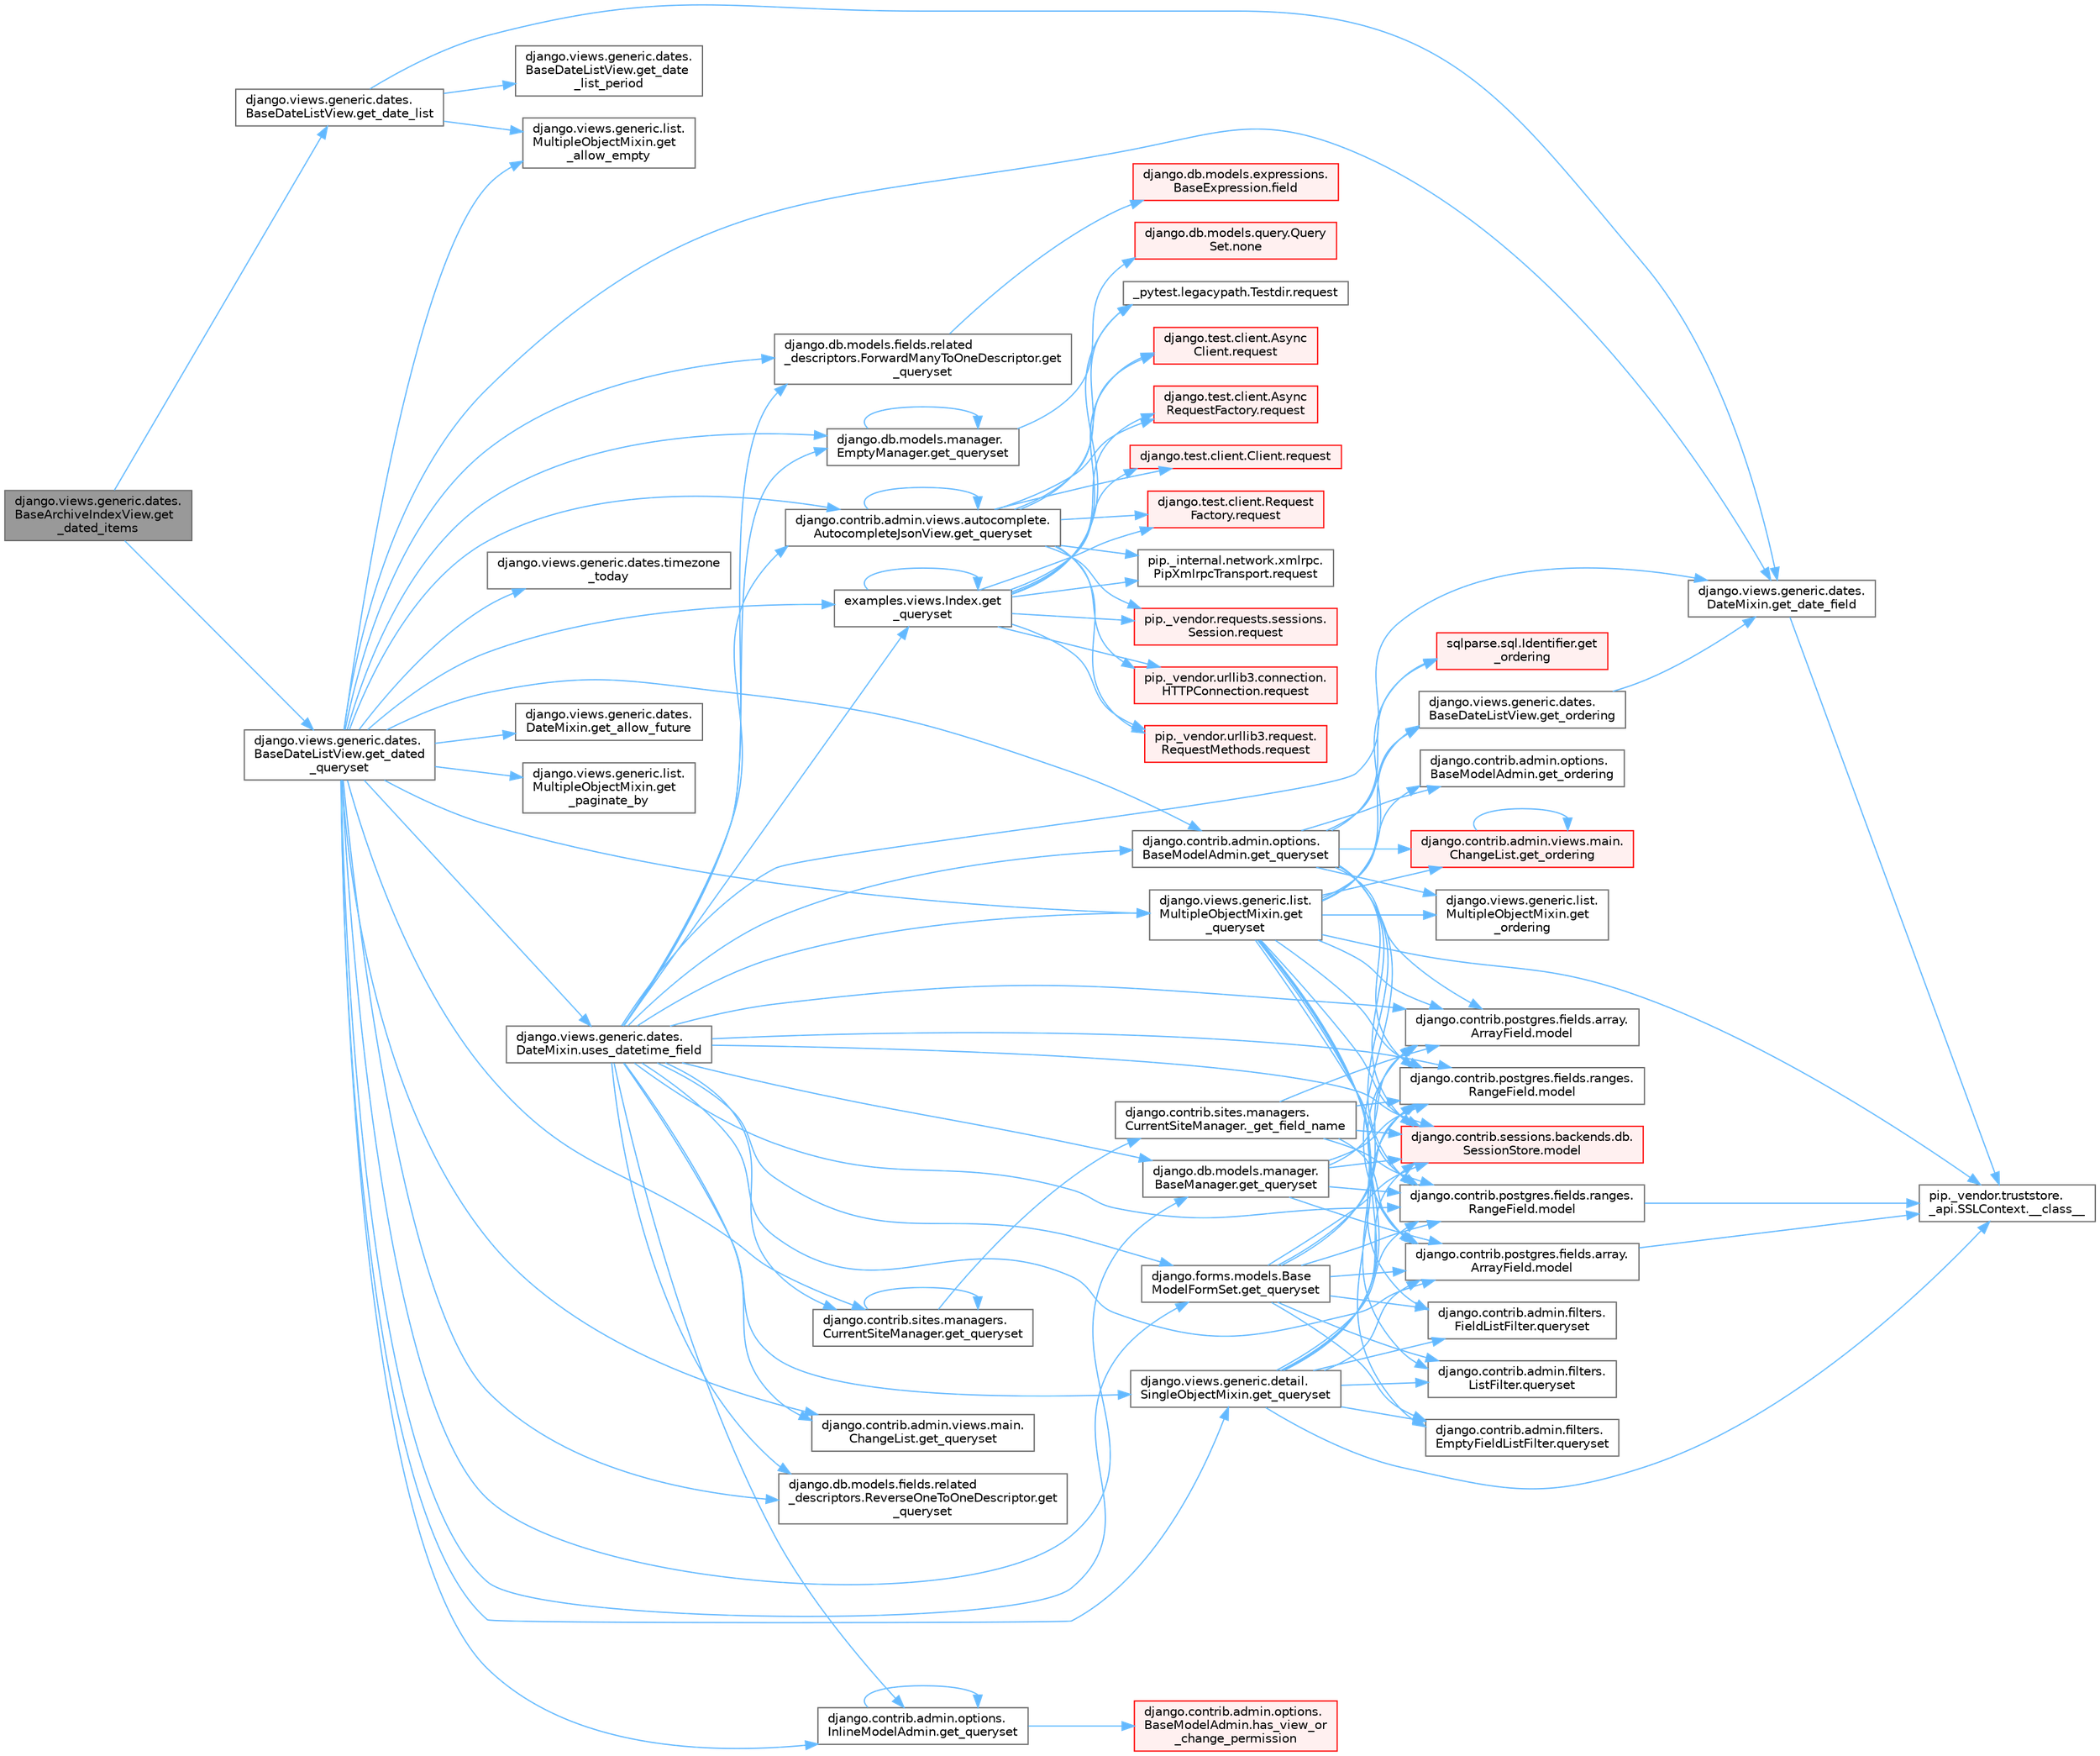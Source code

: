 digraph "django.views.generic.dates.BaseArchiveIndexView.get_dated_items"
{
 // LATEX_PDF_SIZE
  bgcolor="transparent";
  edge [fontname=Helvetica,fontsize=10,labelfontname=Helvetica,labelfontsize=10];
  node [fontname=Helvetica,fontsize=10,shape=box,height=0.2,width=0.4];
  rankdir="LR";
  Node1 [id="Node000001",label="django.views.generic.dates.\lBaseArchiveIndexView.get\l_dated_items",height=0.2,width=0.4,color="gray40", fillcolor="grey60", style="filled", fontcolor="black",tooltip=" "];
  Node1 -> Node2 [id="edge1_Node000001_Node000002",color="steelblue1",style="solid",tooltip=" "];
  Node2 [id="Node000002",label="django.views.generic.dates.\lBaseDateListView.get_date_list",height=0.2,width=0.4,color="grey40", fillcolor="white", style="filled",URL="$classdjango_1_1views_1_1generic_1_1dates_1_1_base_date_list_view.html#a21e3b6e4007ef1b16b4df8bd6c0e7b23",tooltip=" "];
  Node2 -> Node3 [id="edge2_Node000002_Node000003",color="steelblue1",style="solid",tooltip=" "];
  Node3 [id="Node000003",label="django.views.generic.list.\lMultipleObjectMixin.get\l_allow_empty",height=0.2,width=0.4,color="grey40", fillcolor="white", style="filled",URL="$classdjango_1_1views_1_1generic_1_1list_1_1_multiple_object_mixin.html#a347b703be63d88adfc30295fa8d27182",tooltip=" "];
  Node2 -> Node4 [id="edge3_Node000002_Node000004",color="steelblue1",style="solid",tooltip=" "];
  Node4 [id="Node000004",label="django.views.generic.dates.\lDateMixin.get_date_field",height=0.2,width=0.4,color="grey40", fillcolor="white", style="filled",URL="$classdjango_1_1views_1_1generic_1_1dates_1_1_date_mixin.html#a5effe594d56a85727190cc91ef894526",tooltip=" "];
  Node4 -> Node5 [id="edge4_Node000004_Node000005",color="steelblue1",style="solid",tooltip=" "];
  Node5 [id="Node000005",label="pip._vendor.truststore.\l_api.SSLContext.__class__",height=0.2,width=0.4,color="grey40", fillcolor="white", style="filled",URL="$classpip_1_1__vendor_1_1truststore_1_1__api_1_1_s_s_l_context.html#a530861514f31eabaa3f513557d6e66de",tooltip=" "];
  Node2 -> Node6 [id="edge5_Node000002_Node000006",color="steelblue1",style="solid",tooltip=" "];
  Node6 [id="Node000006",label="django.views.generic.dates.\lBaseDateListView.get_date\l_list_period",height=0.2,width=0.4,color="grey40", fillcolor="white", style="filled",URL="$classdjango_1_1views_1_1generic_1_1dates_1_1_base_date_list_view.html#a1543c0008100557849dea25620246e2a",tooltip=" "];
  Node1 -> Node7 [id="edge6_Node000001_Node000007",color="steelblue1",style="solid",tooltip=" "];
  Node7 [id="Node000007",label="django.views.generic.dates.\lBaseDateListView.get_dated\l_queryset",height=0.2,width=0.4,color="grey40", fillcolor="white", style="filled",URL="$classdjango_1_1views_1_1generic_1_1dates_1_1_base_date_list_view.html#ad97300c63f99eef4ed95aa9d8f73520b",tooltip=" "];
  Node7 -> Node3 [id="edge7_Node000007_Node000003",color="steelblue1",style="solid",tooltip=" "];
  Node7 -> Node8 [id="edge8_Node000007_Node000008",color="steelblue1",style="solid",tooltip=" "];
  Node8 [id="Node000008",label="django.views.generic.dates.\lDateMixin.get_allow_future",height=0.2,width=0.4,color="grey40", fillcolor="white", style="filled",URL="$classdjango_1_1views_1_1generic_1_1dates_1_1_date_mixin.html#a51b9feb091392d6570890a63779c1e6b",tooltip=" "];
  Node7 -> Node4 [id="edge9_Node000007_Node000004",color="steelblue1",style="solid",tooltip=" "];
  Node7 -> Node9 [id="edge10_Node000007_Node000009",color="steelblue1",style="solid",tooltip=" "];
  Node9 [id="Node000009",label="django.views.generic.list.\lMultipleObjectMixin.get\l_paginate_by",height=0.2,width=0.4,color="grey40", fillcolor="white", style="filled",URL="$classdjango_1_1views_1_1generic_1_1list_1_1_multiple_object_mixin.html#ad3b109e59587ffd419177e4861455cc4",tooltip=" "];
  Node7 -> Node10 [id="edge11_Node000007_Node000010",color="steelblue1",style="solid",tooltip=" "];
  Node10 [id="Node000010",label="django.contrib.admin.options.\lBaseModelAdmin.get_queryset",height=0.2,width=0.4,color="grey40", fillcolor="white", style="filled",URL="$classdjango_1_1contrib_1_1admin_1_1options_1_1_base_model_admin.html#a785da85de69766ce5f736de0e4de80c5",tooltip=" "];
  Node10 -> Node11 [id="edge12_Node000010_Node000011",color="steelblue1",style="solid",tooltip=" "];
  Node11 [id="Node000011",label="django.contrib.admin.options.\lBaseModelAdmin.get_ordering",height=0.2,width=0.4,color="grey40", fillcolor="white", style="filled",URL="$classdjango_1_1contrib_1_1admin_1_1options_1_1_base_model_admin.html#a8b06248f6c601bed9bcfc951f653cb72",tooltip=" "];
  Node10 -> Node12 [id="edge13_Node000010_Node000012",color="steelblue1",style="solid",tooltip=" "];
  Node12 [id="Node000012",label="django.contrib.admin.views.main.\lChangeList.get_ordering",height=0.2,width=0.4,color="red", fillcolor="#FFF0F0", style="filled",URL="$classdjango_1_1contrib_1_1admin_1_1views_1_1main_1_1_change_list.html#a87413968b7e496bc20cdc428329a8f93",tooltip=" "];
  Node12 -> Node12 [id="edge14_Node000012_Node000012",color="steelblue1",style="solid",tooltip=" "];
  Node10 -> Node23 [id="edge15_Node000010_Node000023",color="steelblue1",style="solid",tooltip=" "];
  Node23 [id="Node000023",label="django.views.generic.dates.\lBaseDateListView.get_ordering",height=0.2,width=0.4,color="grey40", fillcolor="white", style="filled",URL="$classdjango_1_1views_1_1generic_1_1dates_1_1_base_date_list_view.html#a0ec2128f4273a0b80fa32b44d71725ea",tooltip=" "];
  Node23 -> Node4 [id="edge16_Node000023_Node000004",color="steelblue1",style="solid",tooltip=" "];
  Node10 -> Node24 [id="edge17_Node000010_Node000024",color="steelblue1",style="solid",tooltip=" "];
  Node24 [id="Node000024",label="django.views.generic.list.\lMultipleObjectMixin.get\l_ordering",height=0.2,width=0.4,color="grey40", fillcolor="white", style="filled",URL="$classdjango_1_1views_1_1generic_1_1list_1_1_multiple_object_mixin.html#a8ba6071eb9a7bab04795550b0a3628c6",tooltip=" "];
  Node10 -> Node25 [id="edge18_Node000010_Node000025",color="steelblue1",style="solid",tooltip=" "];
  Node25 [id="Node000025",label="sqlparse.sql.Identifier.get\l_ordering",height=0.2,width=0.4,color="red", fillcolor="#FFF0F0", style="filled",URL="$classsqlparse_1_1sql_1_1_identifier.html#a6e06ea438171fb096466ae06a2b2f69f",tooltip=" "];
  Node10 -> Node16 [id="edge19_Node000010_Node000016",color="steelblue1",style="solid",tooltip=" "];
  Node16 [id="Node000016",label="django.contrib.postgres.fields.array.\lArrayField.model",height=0.2,width=0.4,color="grey40", fillcolor="white", style="filled",URL="$classdjango_1_1contrib_1_1postgres_1_1fields_1_1array_1_1_array_field.html#a4402eef4c4784e00671c9f229481f4c1",tooltip=" "];
  Node16 -> Node5 [id="edge20_Node000016_Node000005",color="steelblue1",style="solid",tooltip=" "];
  Node10 -> Node17 [id="edge21_Node000010_Node000017",color="steelblue1",style="solid",tooltip=" "];
  Node17 [id="Node000017",label="django.contrib.postgres.fields.array.\lArrayField.model",height=0.2,width=0.4,color="grey40", fillcolor="white", style="filled",URL="$classdjango_1_1contrib_1_1postgres_1_1fields_1_1array_1_1_array_field.html#a50a2796de85f960ca282b56ef2d9446c",tooltip=" "];
  Node10 -> Node18 [id="edge22_Node000010_Node000018",color="steelblue1",style="solid",tooltip=" "];
  Node18 [id="Node000018",label="django.contrib.postgres.fields.ranges.\lRangeField.model",height=0.2,width=0.4,color="grey40", fillcolor="white", style="filled",URL="$classdjango_1_1contrib_1_1postgres_1_1fields_1_1ranges_1_1_range_field.html#aa38c2bbd1bad0c8f9b0315ee468867a2",tooltip=" "];
  Node18 -> Node5 [id="edge23_Node000018_Node000005",color="steelblue1",style="solid",tooltip=" "];
  Node10 -> Node19 [id="edge24_Node000010_Node000019",color="steelblue1",style="solid",tooltip=" "];
  Node19 [id="Node000019",label="django.contrib.postgres.fields.ranges.\lRangeField.model",height=0.2,width=0.4,color="grey40", fillcolor="white", style="filled",URL="$classdjango_1_1contrib_1_1postgres_1_1fields_1_1ranges_1_1_range_field.html#a91b36827f010affd1ff89569cf40d1af",tooltip=" "];
  Node10 -> Node20 [id="edge25_Node000010_Node000020",color="steelblue1",style="solid",tooltip=" "];
  Node20 [id="Node000020",label="django.contrib.sessions.backends.db.\lSessionStore.model",height=0.2,width=0.4,color="red", fillcolor="#FFF0F0", style="filled",URL="$classdjango_1_1contrib_1_1sessions_1_1backends_1_1db_1_1_session_store.html#af52cfb4371af389c8bd4a6780274c403",tooltip=" "];
  Node7 -> Node28 [id="edge26_Node000007_Node000028",color="steelblue1",style="solid",tooltip=" "];
  Node28 [id="Node000028",label="django.contrib.admin.options.\lInlineModelAdmin.get_queryset",height=0.2,width=0.4,color="grey40", fillcolor="white", style="filled",URL="$classdjango_1_1contrib_1_1admin_1_1options_1_1_inline_model_admin.html#a9248f5d82a336087e911b7ebc8729ffd",tooltip=" "];
  Node28 -> Node28 [id="edge27_Node000028_Node000028",color="steelblue1",style="solid",tooltip=" "];
  Node28 -> Node29 [id="edge28_Node000028_Node000029",color="steelblue1",style="solid",tooltip=" "];
  Node29 [id="Node000029",label="django.contrib.admin.options.\lBaseModelAdmin.has_view_or\l_change_permission",height=0.2,width=0.4,color="red", fillcolor="#FFF0F0", style="filled",URL="$classdjango_1_1contrib_1_1admin_1_1options_1_1_base_model_admin.html#a218c5fb68fadfcf6e8e49172ad1d317c",tooltip=" "];
  Node7 -> Node35 [id="edge29_Node000007_Node000035",color="steelblue1",style="solid",tooltip=" "];
  Node35 [id="Node000035",label="django.contrib.admin.views.autocomplete.\lAutocompleteJsonView.get_queryset",height=0.2,width=0.4,color="grey40", fillcolor="white", style="filled",URL="$classdjango_1_1contrib_1_1admin_1_1views_1_1autocomplete_1_1_autocomplete_json_view.html#a6eb5abbd3b2e8b252a4ce9ca2680f3d3",tooltip=" "];
  Node35 -> Node35 [id="edge30_Node000035_Node000035",color="steelblue1",style="solid",tooltip=" "];
  Node35 -> Node36 [id="edge31_Node000035_Node000036",color="steelblue1",style="solid",tooltip=" "];
  Node36 [id="Node000036",label="_pytest.legacypath.Testdir.request",height=0.2,width=0.4,color="grey40", fillcolor="white", style="filled",URL="$class__pytest_1_1legacypath_1_1_testdir.html#a0e10c900efcd764da85254119e4d64c4",tooltip=" "];
  Node35 -> Node37 [id="edge32_Node000035_Node000037",color="steelblue1",style="solid",tooltip=" "];
  Node37 [id="Node000037",label="django.test.client.Async\lClient.request",height=0.2,width=0.4,color="red", fillcolor="#FFF0F0", style="filled",URL="$classdjango_1_1test_1_1client_1_1_async_client.html#a891cc2f6b81dcf3583bbbde8d21a713a",tooltip=" "];
  Node35 -> Node39 [id="edge33_Node000035_Node000039",color="steelblue1",style="solid",tooltip=" "];
  Node39 [id="Node000039",label="django.test.client.Async\lRequestFactory.request",height=0.2,width=0.4,color="red", fillcolor="#FFF0F0", style="filled",URL="$classdjango_1_1test_1_1client_1_1_async_request_factory.html#aab026845547a4c2d9203b8710b90f6cd",tooltip=" "];
  Node35 -> Node40 [id="edge34_Node000035_Node000040",color="steelblue1",style="solid",tooltip=" "];
  Node40 [id="Node000040",label="django.test.client.Client.request",height=0.2,width=0.4,color="red", fillcolor="#FFF0F0", style="filled",URL="$classdjango_1_1test_1_1client_1_1_client.html#a2f51c5251142ab6503937051936e33fa",tooltip=" "];
  Node35 -> Node495 [id="edge35_Node000035_Node000495",color="steelblue1",style="solid",tooltip=" "];
  Node495 [id="Node000495",label="django.test.client.Request\lFactory.request",height=0.2,width=0.4,color="red", fillcolor="#FFF0F0", style="filled",URL="$classdjango_1_1test_1_1client_1_1_request_factory.html#adae411ab0df6839c5364b647e4dc63ad",tooltip=" "];
  Node35 -> Node496 [id="edge36_Node000035_Node000496",color="steelblue1",style="solid",tooltip=" "];
  Node496 [id="Node000496",label="pip._internal.network.xmlrpc.\lPipXmlrpcTransport.request",height=0.2,width=0.4,color="grey40", fillcolor="white", style="filled",URL="$classpip_1_1__internal_1_1network_1_1xmlrpc_1_1_pip_xmlrpc_transport.html#a91d1ed180fbf8bcc25f6747a72614c5f",tooltip=" "];
  Node35 -> Node497 [id="edge37_Node000035_Node000497",color="steelblue1",style="solid",tooltip=" "];
  Node497 [id="Node000497",label="pip._vendor.requests.sessions.\lSession.request",height=0.2,width=0.4,color="red", fillcolor="#FFF0F0", style="filled",URL="$classpip_1_1__vendor_1_1requests_1_1sessions_1_1_session.html#a3dddfa16e93faa1a1a553936d913482b",tooltip=" "];
  Node35 -> Node1013 [id="edge38_Node000035_Node001013",color="steelblue1",style="solid",tooltip=" "];
  Node1013 [id="Node001013",label="pip._vendor.urllib3.connection.\lHTTPConnection.request",height=0.2,width=0.4,color="red", fillcolor="#FFF0F0", style="filled",URL="$classpip_1_1__vendor_1_1urllib3_1_1connection_1_1_h_t_t_p_connection.html#a67e552c4d242e4169bdf7319269a417f",tooltip=" "];
  Node35 -> Node1015 [id="edge39_Node000035_Node001015",color="steelblue1",style="solid",tooltip=" "];
  Node1015 [id="Node001015",label="pip._vendor.urllib3.request.\lRequestMethods.request",height=0.2,width=0.4,color="red", fillcolor="#FFF0F0", style="filled",URL="$classpip_1_1__vendor_1_1urllib3_1_1request_1_1_request_methods.html#a73541f2f0edc7df7413b043e33c69e7f",tooltip=" "];
  Node7 -> Node2831 [id="edge40_Node000007_Node002831",color="steelblue1",style="solid",tooltip=" "];
  Node2831 [id="Node002831",label="django.contrib.admin.views.main.\lChangeList.get_queryset",height=0.2,width=0.4,color="grey40", fillcolor="white", style="filled",URL="$classdjango_1_1contrib_1_1admin_1_1views_1_1main_1_1_change_list.html#a269abeb8e01762183e40a5133a41151d",tooltip=" "];
  Node7 -> Node2832 [id="edge41_Node000007_Node002832",color="steelblue1",style="solid",tooltip=" "];
  Node2832 [id="Node002832",label="django.contrib.sites.managers.\lCurrentSiteManager.get_queryset",height=0.2,width=0.4,color="grey40", fillcolor="white", style="filled",URL="$classdjango_1_1contrib_1_1sites_1_1managers_1_1_current_site_manager.html#a1889434ddf70c93854e44489319c1a1f",tooltip=" "];
  Node2832 -> Node1158 [id="edge42_Node002832_Node001158",color="steelblue1",style="solid",tooltip=" "];
  Node1158 [id="Node001158",label="django.contrib.sites.managers.\lCurrentSiteManager._get_field_name",height=0.2,width=0.4,color="grey40", fillcolor="white", style="filled",URL="$classdjango_1_1contrib_1_1sites_1_1managers_1_1_current_site_manager.html#a6681f04ed527ed7f580a8c6330a97cd4",tooltip=" "];
  Node1158 -> Node16 [id="edge43_Node001158_Node000016",color="steelblue1",style="solid",tooltip=" "];
  Node1158 -> Node17 [id="edge44_Node001158_Node000017",color="steelblue1",style="solid",tooltip=" "];
  Node1158 -> Node18 [id="edge45_Node001158_Node000018",color="steelblue1",style="solid",tooltip=" "];
  Node1158 -> Node19 [id="edge46_Node001158_Node000019",color="steelblue1",style="solid",tooltip=" "];
  Node1158 -> Node20 [id="edge47_Node001158_Node000020",color="steelblue1",style="solid",tooltip=" "];
  Node2832 -> Node2832 [id="edge48_Node002832_Node002832",color="steelblue1",style="solid",tooltip=" "];
  Node7 -> Node2833 [id="edge49_Node000007_Node002833",color="steelblue1",style="solid",tooltip=" "];
  Node2833 [id="Node002833",label="django.db.models.fields.related\l_descriptors.ForwardManyToOneDescriptor.get\l_queryset",height=0.2,width=0.4,color="grey40", fillcolor="white", style="filled",URL="$classdjango_1_1db_1_1models_1_1fields_1_1related__descriptors_1_1_forward_many_to_one_descriptor.html#aac7cf3069f240b0e4553d803b419cf7d",tooltip=" "];
  Node2833 -> Node43 [id="edge50_Node002833_Node000043",color="steelblue1",style="solid",tooltip=" "];
  Node43 [id="Node000043",label="django.db.models.expressions.\lBaseExpression.field",height=0.2,width=0.4,color="red", fillcolor="#FFF0F0", style="filled",URL="$classdjango_1_1db_1_1models_1_1expressions_1_1_base_expression.html#a70aeb35391ada82c2e9f02b1c3ac150c",tooltip=" "];
  Node7 -> Node2834 [id="edge51_Node000007_Node002834",color="steelblue1",style="solid",tooltip=" "];
  Node2834 [id="Node002834",label="django.db.models.fields.related\l_descriptors.ReverseOneToOneDescriptor.get\l_queryset",height=0.2,width=0.4,color="grey40", fillcolor="white", style="filled",URL="$classdjango_1_1db_1_1models_1_1fields_1_1related__descriptors_1_1_reverse_one_to_one_descriptor.html#a04bede0cb722d44ace129e00e85081a3",tooltip=" "];
  Node7 -> Node2835 [id="edge52_Node000007_Node002835",color="steelblue1",style="solid",tooltip=" "];
  Node2835 [id="Node002835",label="django.db.models.manager.\lBaseManager.get_queryset",height=0.2,width=0.4,color="grey40", fillcolor="white", style="filled",URL="$classdjango_1_1db_1_1models_1_1manager_1_1_base_manager.html#a358c9a085a30a278b31e784dac7a52ef",tooltip="PROXIES TO QUERYSET #."];
  Node2835 -> Node16 [id="edge53_Node002835_Node000016",color="steelblue1",style="solid",tooltip=" "];
  Node2835 -> Node17 [id="edge54_Node002835_Node000017",color="steelblue1",style="solid",tooltip=" "];
  Node2835 -> Node18 [id="edge55_Node002835_Node000018",color="steelblue1",style="solid",tooltip=" "];
  Node2835 -> Node19 [id="edge56_Node002835_Node000019",color="steelblue1",style="solid",tooltip=" "];
  Node2835 -> Node20 [id="edge57_Node002835_Node000020",color="steelblue1",style="solid",tooltip=" "];
  Node7 -> Node2836 [id="edge58_Node000007_Node002836",color="steelblue1",style="solid",tooltip=" "];
  Node2836 [id="Node002836",label="django.db.models.manager.\lEmptyManager.get_queryset",height=0.2,width=0.4,color="grey40", fillcolor="white", style="filled",URL="$classdjango_1_1db_1_1models_1_1manager_1_1_empty_manager.html#a2a2df8fcd071f937c6ee484d4ee1d539",tooltip=" "];
  Node2836 -> Node2836 [id="edge59_Node002836_Node002836",color="steelblue1",style="solid",tooltip=" "];
  Node2836 -> Node2837 [id="edge60_Node002836_Node002837",color="steelblue1",style="solid",tooltip=" "];
  Node2837 [id="Node002837",label="django.db.models.query.Query\lSet.none",height=0.2,width=0.4,color="red", fillcolor="#FFF0F0", style="filled",URL="$classdjango_1_1db_1_1models_1_1query_1_1_query_set.html#ad50a9f1d2c26774f89ed67b270a28b4c",tooltip=" "];
  Node7 -> Node2838 [id="edge61_Node000007_Node002838",color="steelblue1",style="solid",tooltip=" "];
  Node2838 [id="Node002838",label="django.forms.models.Base\lModelFormSet.get_queryset",height=0.2,width=0.4,color="grey40", fillcolor="white", style="filled",URL="$classdjango_1_1forms_1_1models_1_1_base_model_form_set.html#adbf92e8bd967e15a87f0fa40d2826143",tooltip=" "];
  Node2838 -> Node16 [id="edge62_Node002838_Node000016",color="steelblue1",style="solid",tooltip=" "];
  Node2838 -> Node17 [id="edge63_Node002838_Node000017",color="steelblue1",style="solid",tooltip=" "];
  Node2838 -> Node18 [id="edge64_Node002838_Node000018",color="steelblue1",style="solid",tooltip=" "];
  Node2838 -> Node19 [id="edge65_Node002838_Node000019",color="steelblue1",style="solid",tooltip=" "];
  Node2838 -> Node20 [id="edge66_Node002838_Node000020",color="steelblue1",style="solid",tooltip=" "];
  Node2838 -> Node2065 [id="edge67_Node002838_Node002065",color="steelblue1",style="solid",tooltip=" "];
  Node2065 [id="Node002065",label="django.contrib.admin.filters.\lEmptyFieldListFilter.queryset",height=0.2,width=0.4,color="grey40", fillcolor="white", style="filled",URL="$classdjango_1_1contrib_1_1admin_1_1filters_1_1_empty_field_list_filter.html#a7c601d9b32bad0920a6af219ea1ac733",tooltip=" "];
  Node2838 -> Node2066 [id="edge68_Node002838_Node002066",color="steelblue1",style="solid",tooltip=" "];
  Node2066 [id="Node002066",label="django.contrib.admin.filters.\lFieldListFilter.queryset",height=0.2,width=0.4,color="grey40", fillcolor="white", style="filled",URL="$classdjango_1_1contrib_1_1admin_1_1filters_1_1_field_list_filter.html#a3a783bd1289c7321391afc78436b07d4",tooltip=" "];
  Node2838 -> Node2067 [id="edge69_Node002838_Node002067",color="steelblue1",style="solid",tooltip=" "];
  Node2067 [id="Node002067",label="django.contrib.admin.filters.\lListFilter.queryset",height=0.2,width=0.4,color="grey40", fillcolor="white", style="filled",URL="$classdjango_1_1contrib_1_1admin_1_1filters_1_1_list_filter.html#a50eb27880299b5cb090c7c0e8820f8e3",tooltip=" "];
  Node7 -> Node2839 [id="edge70_Node000007_Node002839",color="steelblue1",style="solid",tooltip=" "];
  Node2839 [id="Node002839",label="django.views.generic.detail.\lSingleObjectMixin.get_queryset",height=0.2,width=0.4,color="grey40", fillcolor="white", style="filled",URL="$classdjango_1_1views_1_1generic_1_1detail_1_1_single_object_mixin.html#a29e41db704214851315dd3e87c4d843e",tooltip=" "];
  Node2839 -> Node5 [id="edge71_Node002839_Node000005",color="steelblue1",style="solid",tooltip=" "];
  Node2839 -> Node16 [id="edge72_Node002839_Node000016",color="steelblue1",style="solid",tooltip=" "];
  Node2839 -> Node17 [id="edge73_Node002839_Node000017",color="steelblue1",style="solid",tooltip=" "];
  Node2839 -> Node18 [id="edge74_Node002839_Node000018",color="steelblue1",style="solid",tooltip=" "];
  Node2839 -> Node19 [id="edge75_Node002839_Node000019",color="steelblue1",style="solid",tooltip=" "];
  Node2839 -> Node20 [id="edge76_Node002839_Node000020",color="steelblue1",style="solid",tooltip=" "];
  Node2839 -> Node2065 [id="edge77_Node002839_Node002065",color="steelblue1",style="solid",tooltip=" "];
  Node2839 -> Node2066 [id="edge78_Node002839_Node002066",color="steelblue1",style="solid",tooltip=" "];
  Node2839 -> Node2067 [id="edge79_Node002839_Node002067",color="steelblue1",style="solid",tooltip=" "];
  Node7 -> Node2840 [id="edge80_Node000007_Node002840",color="steelblue1",style="solid",tooltip=" "];
  Node2840 [id="Node002840",label="django.views.generic.list.\lMultipleObjectMixin.get\l_queryset",height=0.2,width=0.4,color="grey40", fillcolor="white", style="filled",URL="$classdjango_1_1views_1_1generic_1_1list_1_1_multiple_object_mixin.html#a7ceb7f310a7a0d7fedfb90f1f2b5c226",tooltip=" "];
  Node2840 -> Node5 [id="edge81_Node002840_Node000005",color="steelblue1",style="solid",tooltip=" "];
  Node2840 -> Node11 [id="edge82_Node002840_Node000011",color="steelblue1",style="solid",tooltip=" "];
  Node2840 -> Node12 [id="edge83_Node002840_Node000012",color="steelblue1",style="solid",tooltip=" "];
  Node2840 -> Node23 [id="edge84_Node002840_Node000023",color="steelblue1",style="solid",tooltip=" "];
  Node2840 -> Node24 [id="edge85_Node002840_Node000024",color="steelblue1",style="solid",tooltip=" "];
  Node2840 -> Node25 [id="edge86_Node002840_Node000025",color="steelblue1",style="solid",tooltip=" "];
  Node2840 -> Node16 [id="edge87_Node002840_Node000016",color="steelblue1",style="solid",tooltip=" "];
  Node2840 -> Node17 [id="edge88_Node002840_Node000017",color="steelblue1",style="solid",tooltip=" "];
  Node2840 -> Node18 [id="edge89_Node002840_Node000018",color="steelblue1",style="solid",tooltip=" "];
  Node2840 -> Node19 [id="edge90_Node002840_Node000019",color="steelblue1",style="solid",tooltip=" "];
  Node2840 -> Node20 [id="edge91_Node002840_Node000020",color="steelblue1",style="solid",tooltip=" "];
  Node2840 -> Node2065 [id="edge92_Node002840_Node002065",color="steelblue1",style="solid",tooltip=" "];
  Node2840 -> Node2066 [id="edge93_Node002840_Node002066",color="steelblue1",style="solid",tooltip=" "];
  Node2840 -> Node2067 [id="edge94_Node002840_Node002067",color="steelblue1",style="solid",tooltip=" "];
  Node7 -> Node2841 [id="edge95_Node000007_Node002841",color="steelblue1",style="solid",tooltip=" "];
  Node2841 [id="Node002841",label="examples.views.Index.get\l_queryset",height=0.2,width=0.4,color="grey40", fillcolor="white", style="filled",URL="$classexamples_1_1views_1_1_index.html#a288026bb9059b37dca786922296dfcd3",tooltip=" "];
  Node2841 -> Node2841 [id="edge96_Node002841_Node002841",color="steelblue1",style="solid",tooltip=" "];
  Node2841 -> Node36 [id="edge97_Node002841_Node000036",color="steelblue1",style="solid",tooltip=" "];
  Node2841 -> Node37 [id="edge98_Node002841_Node000037",color="steelblue1",style="solid",tooltip=" "];
  Node2841 -> Node39 [id="edge99_Node002841_Node000039",color="steelblue1",style="solid",tooltip=" "];
  Node2841 -> Node40 [id="edge100_Node002841_Node000040",color="steelblue1",style="solid",tooltip=" "];
  Node2841 -> Node495 [id="edge101_Node002841_Node000495",color="steelblue1",style="solid",tooltip=" "];
  Node2841 -> Node496 [id="edge102_Node002841_Node000496",color="steelblue1",style="solid",tooltip=" "];
  Node2841 -> Node497 [id="edge103_Node002841_Node000497",color="steelblue1",style="solid",tooltip=" "];
  Node2841 -> Node1013 [id="edge104_Node002841_Node001013",color="steelblue1",style="solid",tooltip=" "];
  Node2841 -> Node1015 [id="edge105_Node002841_Node001015",color="steelblue1",style="solid",tooltip=" "];
  Node7 -> Node4530 [id="edge106_Node000007_Node004530",color="steelblue1",style="solid",tooltip=" "];
  Node4530 [id="Node004530",label="django.views.generic.dates.timezone\l_today",height=0.2,width=0.4,color="grey40", fillcolor="white", style="filled",URL="$namespacedjango_1_1views_1_1generic_1_1dates.html#a83cae13f1c0dc4762426e0b8196cb8c1",tooltip=" "];
  Node7 -> Node4531 [id="edge107_Node000007_Node004531",color="steelblue1",style="solid",tooltip=" "];
  Node4531 [id="Node004531",label="django.views.generic.dates.\lDateMixin.uses_datetime_field",height=0.2,width=0.4,color="grey40", fillcolor="white", style="filled",URL="$classdjango_1_1views_1_1generic_1_1dates_1_1_date_mixin.html#a1fb37f57858e32a16ec5b6328ae68adb",tooltip=" "];
  Node4531 -> Node4 [id="edge108_Node004531_Node000004",color="steelblue1",style="solid",tooltip=" "];
  Node4531 -> Node10 [id="edge109_Node004531_Node000010",color="steelblue1",style="solid",tooltip=" "];
  Node4531 -> Node28 [id="edge110_Node004531_Node000028",color="steelblue1",style="solid",tooltip=" "];
  Node4531 -> Node35 [id="edge111_Node004531_Node000035",color="steelblue1",style="solid",tooltip=" "];
  Node4531 -> Node2831 [id="edge112_Node004531_Node002831",color="steelblue1",style="solid",tooltip=" "];
  Node4531 -> Node2832 [id="edge113_Node004531_Node002832",color="steelblue1",style="solid",tooltip=" "];
  Node4531 -> Node2833 [id="edge114_Node004531_Node002833",color="steelblue1",style="solid",tooltip=" "];
  Node4531 -> Node2834 [id="edge115_Node004531_Node002834",color="steelblue1",style="solid",tooltip=" "];
  Node4531 -> Node2835 [id="edge116_Node004531_Node002835",color="steelblue1",style="solid",tooltip=" "];
  Node4531 -> Node2836 [id="edge117_Node004531_Node002836",color="steelblue1",style="solid",tooltip=" "];
  Node4531 -> Node2838 [id="edge118_Node004531_Node002838",color="steelblue1",style="solid",tooltip=" "];
  Node4531 -> Node2839 [id="edge119_Node004531_Node002839",color="steelblue1",style="solid",tooltip=" "];
  Node4531 -> Node2840 [id="edge120_Node004531_Node002840",color="steelblue1",style="solid",tooltip=" "];
  Node4531 -> Node2841 [id="edge121_Node004531_Node002841",color="steelblue1",style="solid",tooltip=" "];
  Node4531 -> Node16 [id="edge122_Node004531_Node000016",color="steelblue1",style="solid",tooltip=" "];
  Node4531 -> Node17 [id="edge123_Node004531_Node000017",color="steelblue1",style="solid",tooltip=" "];
  Node4531 -> Node18 [id="edge124_Node004531_Node000018",color="steelblue1",style="solid",tooltip=" "];
  Node4531 -> Node19 [id="edge125_Node004531_Node000019",color="steelblue1",style="solid",tooltip=" "];
  Node4531 -> Node20 [id="edge126_Node004531_Node000020",color="steelblue1",style="solid",tooltip=" "];
}
